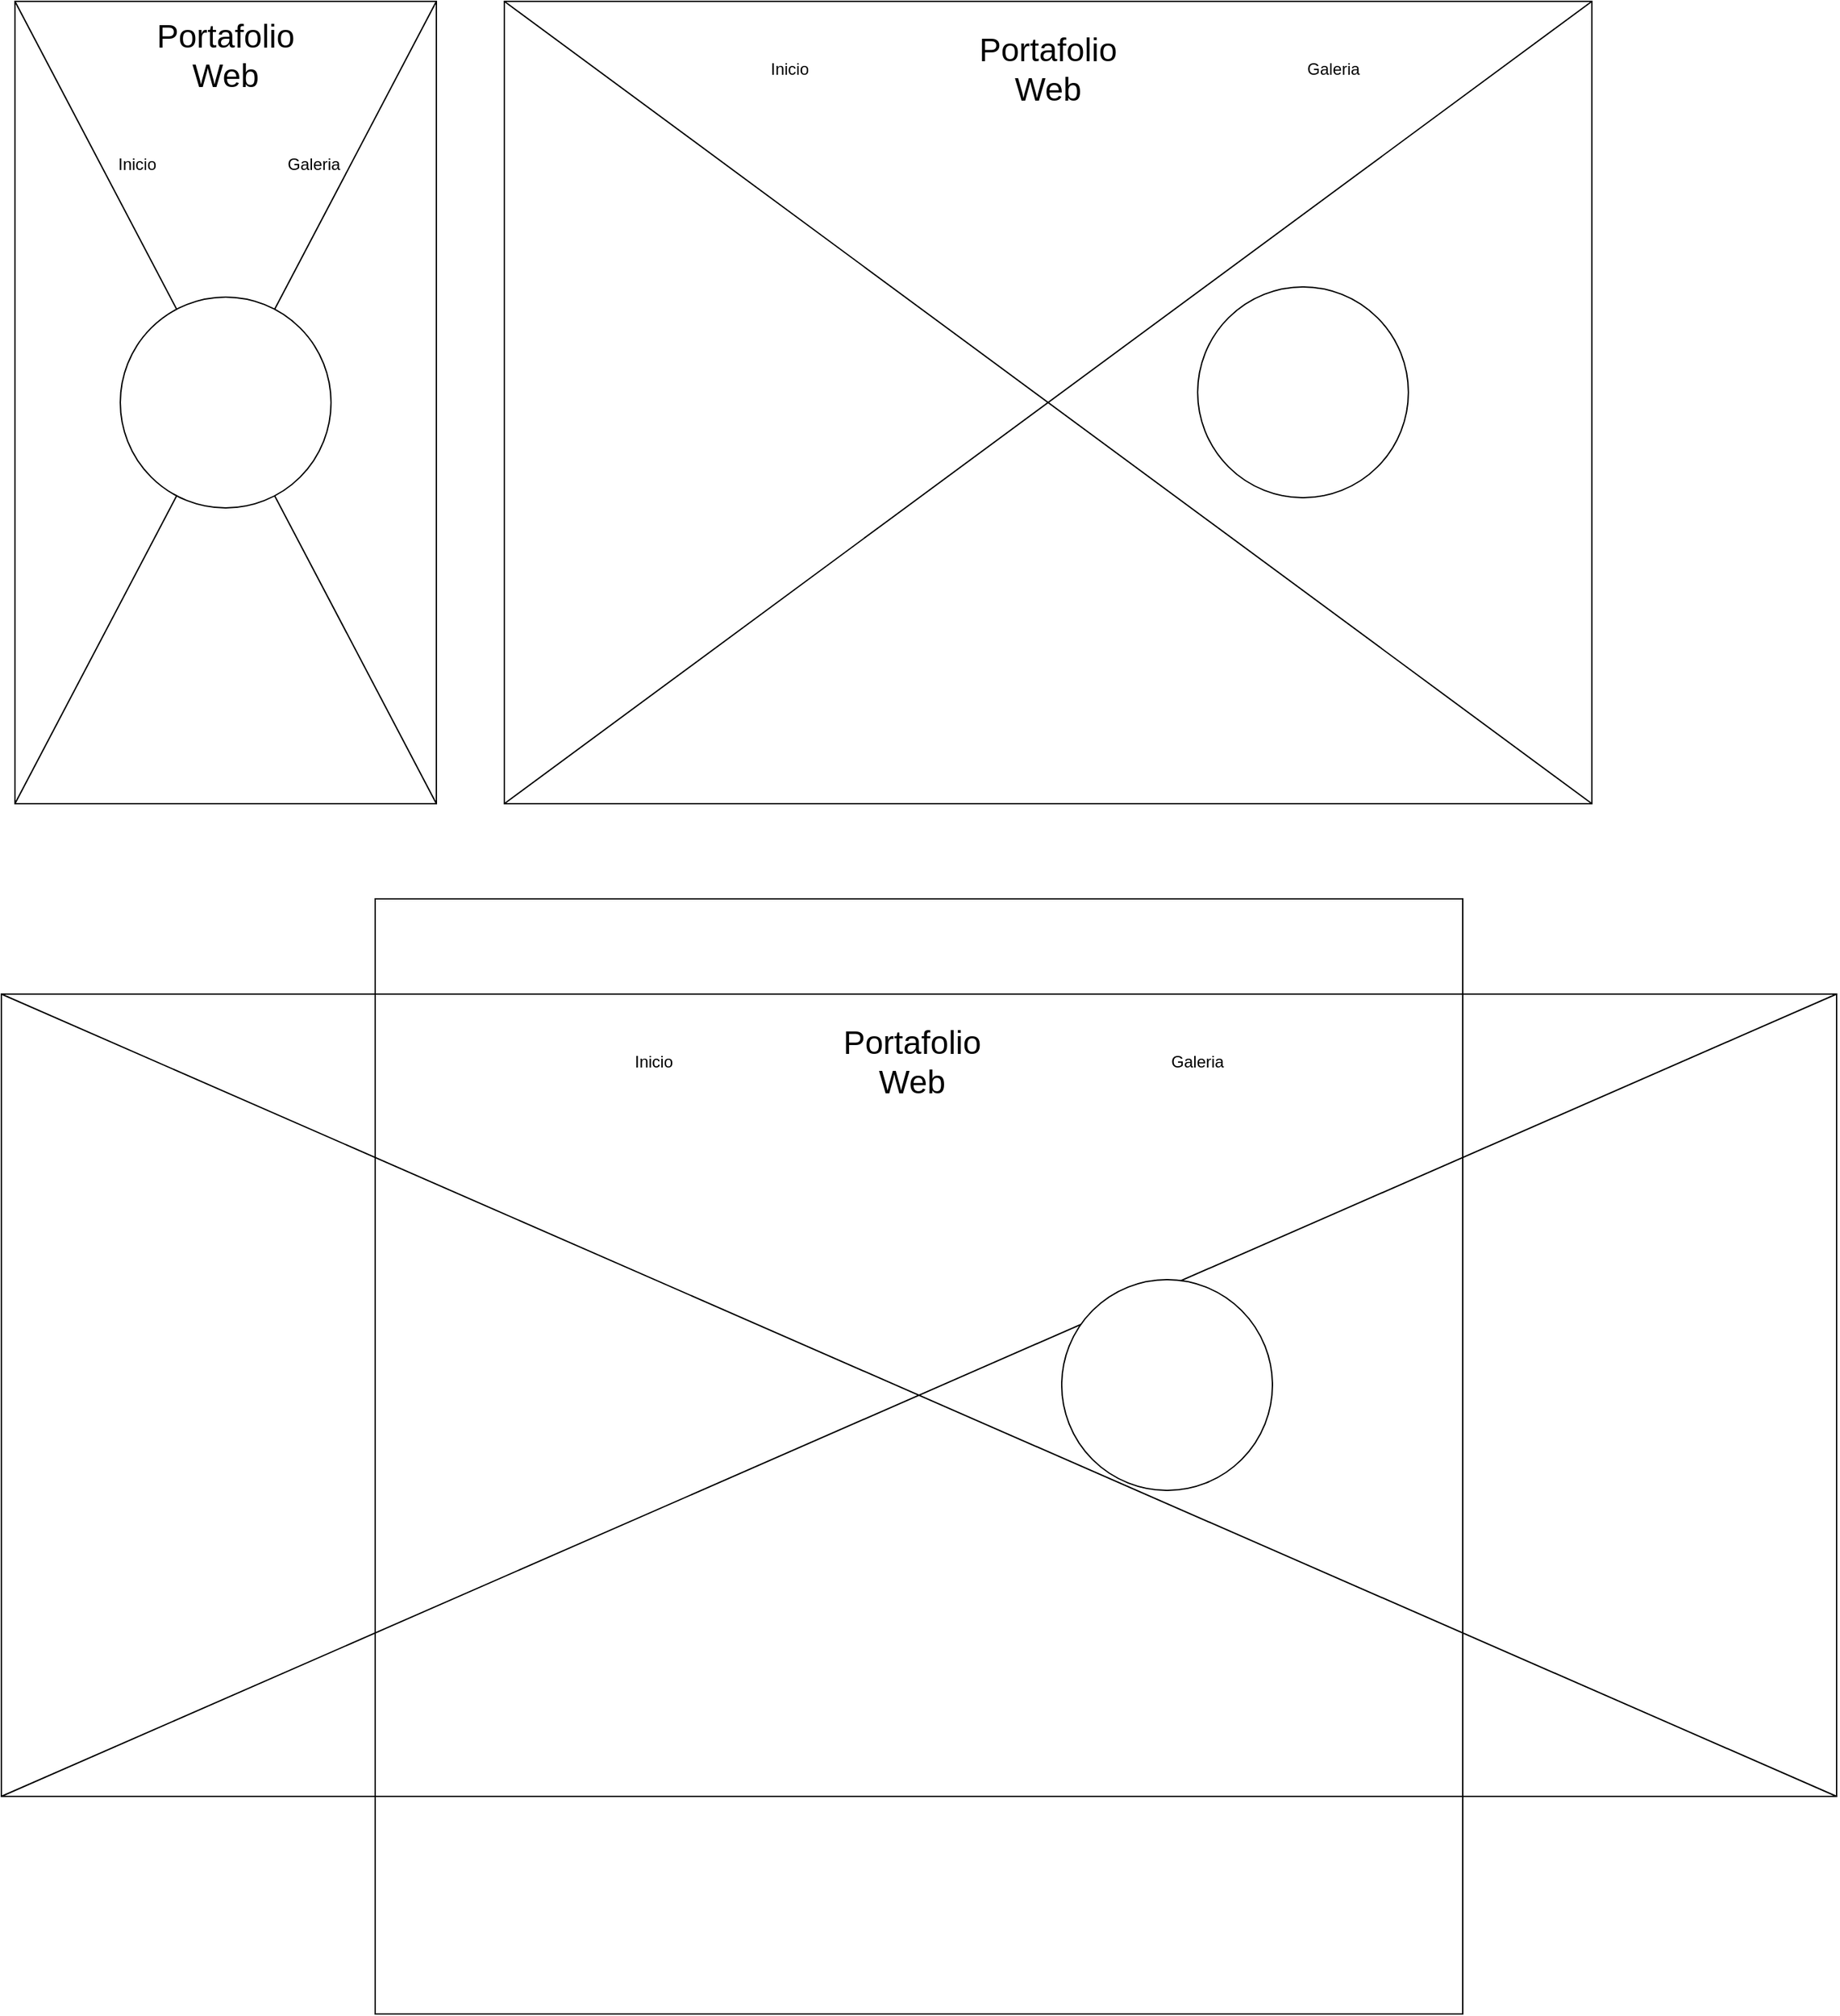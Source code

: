 <mxfile version="14.1.8" type="device"><diagram id="zKd0Q92XErhmT0QsojyQ" name="Página-1"><mxGraphModel dx="2770" dy="1275" grid="1" gridSize="10" guides="1" tooltips="1" connect="1" arrows="1" fold="1" page="1" pageScale="1" pageWidth="827" pageHeight="1169" math="0" shadow="0"><root><mxCell id="0"/><mxCell id="1" parent="0"/><mxCell id="quz0YjqOGQqrnJA_Dw8g-2" value="" style="rounded=0;whiteSpace=wrap;html=1;" vertex="1" parent="1"><mxGeometry x="40" y="80" width="310" height="590" as="geometry"/></mxCell><mxCell id="quz0YjqOGQqrnJA_Dw8g-5" value="" style="endArrow=none;html=1;exitX=0;exitY=1;exitDx=0;exitDy=0;entryX=1;entryY=0;entryDx=0;entryDy=0;" edge="1" parent="1" source="quz0YjqOGQqrnJA_Dw8g-2" target="quz0YjqOGQqrnJA_Dw8g-2"><mxGeometry width="50" height="50" relative="1" as="geometry"><mxPoint x="170" y="190" as="sourcePoint"/><mxPoint x="220" y="140" as="targetPoint"/></mxGeometry></mxCell><mxCell id="quz0YjqOGQqrnJA_Dw8g-6" value="" style="endArrow=none;html=1;entryX=1;entryY=1;entryDx=0;entryDy=0;exitX=0;exitY=0;exitDx=0;exitDy=0;" edge="1" parent="1" source="quz0YjqOGQqrnJA_Dw8g-2" target="quz0YjqOGQqrnJA_Dw8g-2"><mxGeometry width="50" height="50" relative="1" as="geometry"><mxPoint x="170" y="390" as="sourcePoint"/><mxPoint x="220" y="340" as="targetPoint"/></mxGeometry></mxCell><mxCell id="quz0YjqOGQqrnJA_Dw8g-7" value="" style="ellipse;whiteSpace=wrap;html=1;aspect=fixed;" vertex="1" parent="1"><mxGeometry x="117.5" y="297.5" width="155" height="155" as="geometry"/></mxCell><mxCell id="quz0YjqOGQqrnJA_Dw8g-9" value="&lt;font style=&quot;font-size: 24px&quot;&gt;&lt;font&gt;Portafolio&lt;/font&gt;&lt;font&gt; Web&lt;/font&gt;&lt;/font&gt;" style="text;html=1;strokeColor=none;fillColor=none;align=center;verticalAlign=middle;whiteSpace=wrap;rounded=0;" vertex="1" parent="1"><mxGeometry x="175" y="110" width="40" height="20" as="geometry"/></mxCell><mxCell id="quz0YjqOGQqrnJA_Dw8g-10" value="Inicio" style="text;html=1;strokeColor=none;fillColor=none;align=center;verticalAlign=middle;whiteSpace=wrap;rounded=0;" vertex="1" parent="1"><mxGeometry x="110" y="190" width="40" height="20" as="geometry"/></mxCell><mxCell id="quz0YjqOGQqrnJA_Dw8g-11" value="Galeria" style="text;html=1;strokeColor=none;fillColor=none;align=center;verticalAlign=middle;whiteSpace=wrap;rounded=0;" vertex="1" parent="1"><mxGeometry x="240" y="190" width="40" height="20" as="geometry"/></mxCell><mxCell id="quz0YjqOGQqrnJA_Dw8g-12" value="" style="rounded=0;whiteSpace=wrap;html=1;" vertex="1" parent="1"><mxGeometry x="400" y="80" width="800" height="590" as="geometry"/></mxCell><mxCell id="quz0YjqOGQqrnJA_Dw8g-13" value="" style="endArrow=none;html=1;entryX=1;entryY=0;entryDx=0;entryDy=0;exitX=0;exitY=1;exitDx=0;exitDy=0;" edge="1" parent="1" source="quz0YjqOGQqrnJA_Dw8g-12" target="quz0YjqOGQqrnJA_Dw8g-12"><mxGeometry width="50" height="50" relative="1" as="geometry"><mxPoint x="610" y="260" as="sourcePoint"/><mxPoint x="660" y="210" as="targetPoint"/></mxGeometry></mxCell><mxCell id="quz0YjqOGQqrnJA_Dw8g-14" value="" style="endArrow=none;html=1;entryX=1;entryY=1;entryDx=0;entryDy=0;exitX=0;exitY=0;exitDx=0;exitDy=0;" edge="1" parent="1" source="quz0YjqOGQqrnJA_Dw8g-12" target="quz0YjqOGQqrnJA_Dw8g-12"><mxGeometry width="50" height="50" relative="1" as="geometry"><mxPoint x="610" y="260" as="sourcePoint"/><mxPoint x="660" y="210" as="targetPoint"/></mxGeometry></mxCell><mxCell id="quz0YjqOGQqrnJA_Dw8g-16" value="&lt;font style=&quot;font-size: 24px&quot;&gt;&lt;font&gt;Portafolio&lt;/font&gt;&lt;font&gt; Web&lt;/font&gt;&lt;/font&gt;" style="text;html=1;strokeColor=none;fillColor=none;align=center;verticalAlign=middle;whiteSpace=wrap;rounded=0;" vertex="1" parent="1"><mxGeometry x="780" y="120" width="40" height="20" as="geometry"/></mxCell><mxCell id="quz0YjqOGQqrnJA_Dw8g-17" value="Inicio" style="text;html=1;strokeColor=none;fillColor=none;align=center;verticalAlign=middle;whiteSpace=wrap;rounded=0;" vertex="1" parent="1"><mxGeometry x="590" y="120" width="40" height="20" as="geometry"/></mxCell><mxCell id="quz0YjqOGQqrnJA_Dw8g-19" value="Galeria" style="text;html=1;strokeColor=none;fillColor=none;align=center;verticalAlign=middle;whiteSpace=wrap;rounded=0;" vertex="1" parent="1"><mxGeometry x="990" y="120" width="40" height="20" as="geometry"/></mxCell><mxCell id="quz0YjqOGQqrnJA_Dw8g-22" value="" style="ellipse;whiteSpace=wrap;html=1;aspect=fixed;" vertex="1" parent="1"><mxGeometry x="910" y="290" width="155" height="155" as="geometry"/></mxCell><mxCell id="quz0YjqOGQqrnJA_Dw8g-23" value="" style="rounded=0;whiteSpace=wrap;html=1;" vertex="1" parent="1"><mxGeometry x="30" y="810" width="1350" height="590" as="geometry"/></mxCell><mxCell id="quz0YjqOGQqrnJA_Dw8g-24" value="" style="endArrow=none;html=1;entryX=1;entryY=0;entryDx=0;entryDy=0;exitX=0;exitY=1;exitDx=0;exitDy=0;" edge="1" parent="1" source="quz0YjqOGQqrnJA_Dw8g-23" target="quz0YjqOGQqrnJA_Dw8g-23"><mxGeometry width="50" height="50" relative="1" as="geometry"><mxPoint x="650" y="980" as="sourcePoint"/><mxPoint x="700" y="930" as="targetPoint"/></mxGeometry></mxCell><mxCell id="quz0YjqOGQqrnJA_Dw8g-25" value="" style="endArrow=none;html=1;entryX=1;entryY=1;entryDx=0;entryDy=0;exitX=0;exitY=0;exitDx=0;exitDy=0;" edge="1" parent="1" source="quz0YjqOGQqrnJA_Dw8g-23" target="quz0YjqOGQqrnJA_Dw8g-23"><mxGeometry width="50" height="50" relative="1" as="geometry"><mxPoint x="650" y="980" as="sourcePoint"/><mxPoint x="700" y="930" as="targetPoint"/></mxGeometry></mxCell><mxCell id="quz0YjqOGQqrnJA_Dw8g-26" value="&lt;font style=&quot;font-size: 24px&quot;&gt;&lt;font&gt;Portafolio&lt;/font&gt;&lt;font&gt; Web&lt;/font&gt;&lt;/font&gt;" style="text;html=1;strokeColor=none;fillColor=none;align=center;verticalAlign=middle;whiteSpace=wrap;rounded=0;" vertex="1" parent="1"><mxGeometry x="680" y="850" width="40" height="20" as="geometry"/></mxCell><mxCell id="quz0YjqOGQqrnJA_Dw8g-27" value="Inicio" style="text;html=1;strokeColor=none;fillColor=none;align=center;verticalAlign=middle;whiteSpace=wrap;rounded=0;" vertex="1" parent="1"><mxGeometry x="490" y="850" width="40" height="20" as="geometry"/></mxCell><mxCell id="quz0YjqOGQqrnJA_Dw8g-28" value="Galeria" style="text;html=1;strokeColor=none;fillColor=none;align=center;verticalAlign=middle;whiteSpace=wrap;rounded=0;" vertex="1" parent="1"><mxGeometry x="890" y="850" width="40" height="20" as="geometry"/></mxCell><mxCell id="quz0YjqOGQqrnJA_Dw8g-29" value="" style="ellipse;whiteSpace=wrap;html=1;aspect=fixed;" vertex="1" parent="1"><mxGeometry x="810" y="1020" width="155" height="155" as="geometry"/></mxCell><mxCell id="quz0YjqOGQqrnJA_Dw8g-30" value="" style="rounded=0;whiteSpace=wrap;html=1;fillColor=none;" vertex="1" parent="1"><mxGeometry x="305" y="740" width="800" height="820" as="geometry"/></mxCell></root></mxGraphModel></diagram></mxfile>